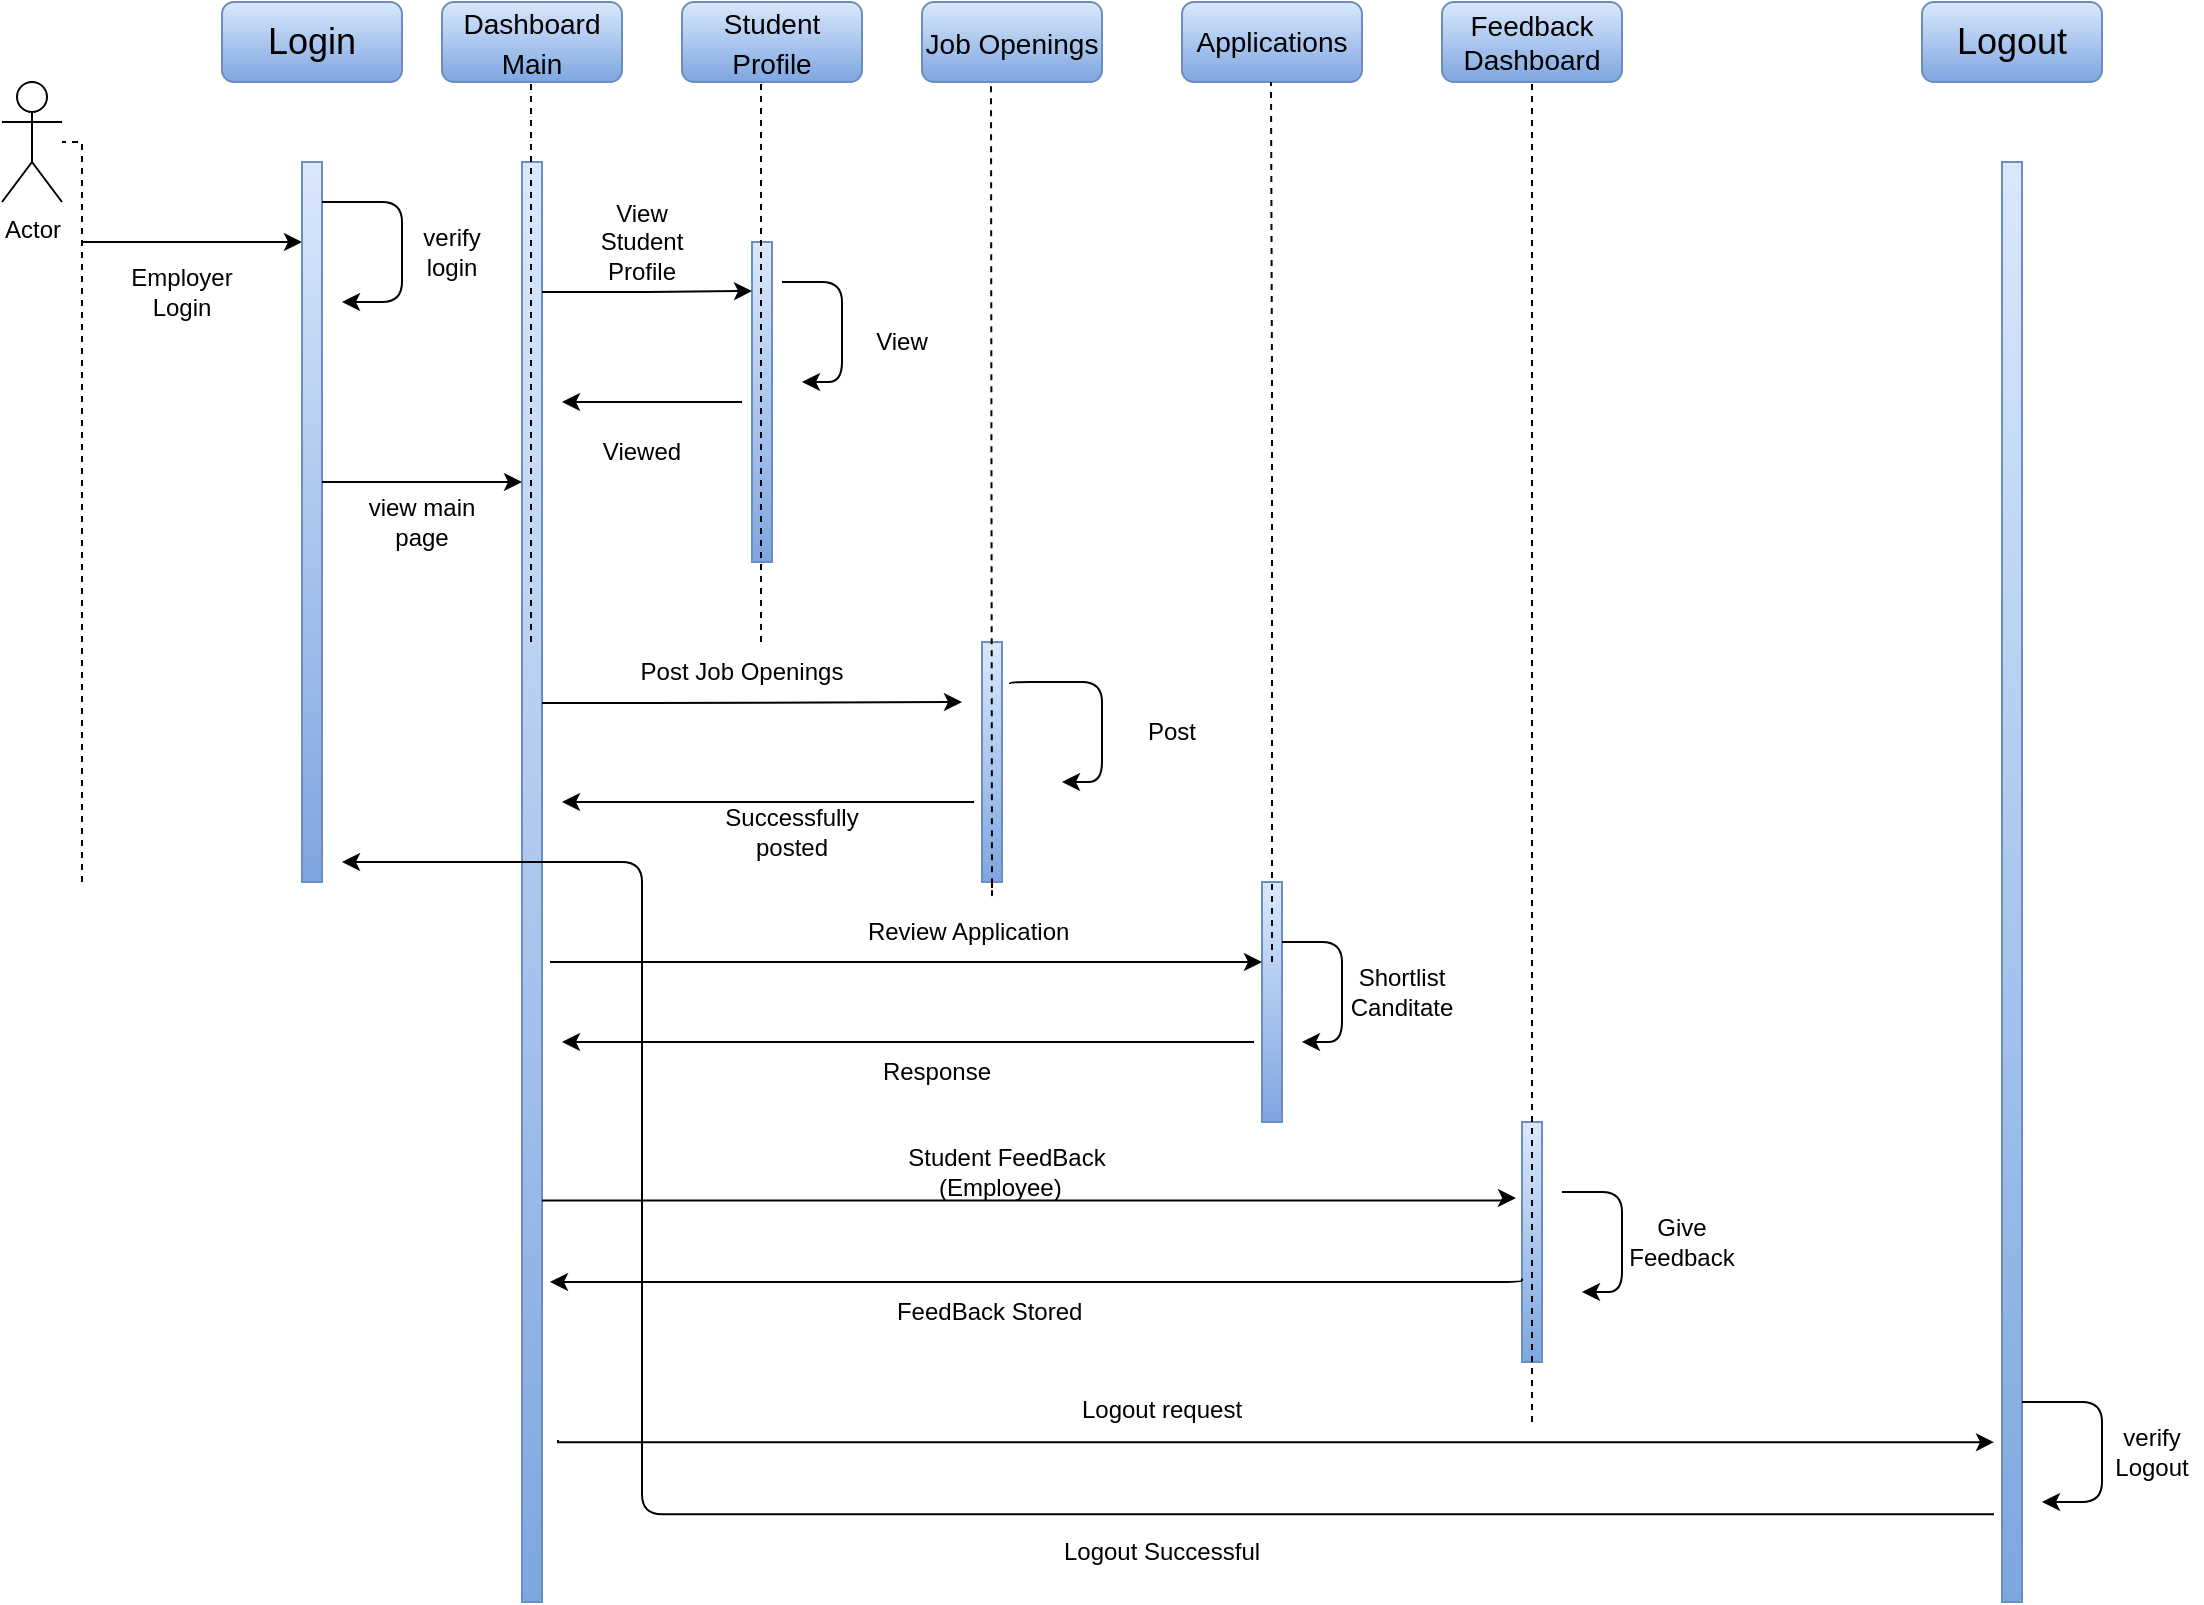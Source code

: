 <mxfile version="15.4.0" type="device"><diagram id="kgpKYQtTHZ0yAKxKKP6v" name="Page-1"><mxGraphModel dx="946" dy="617" grid="1" gridSize="10" guides="1" tooltips="1" connect="1" arrows="1" fold="1" page="1" pageScale="1" pageWidth="850" pageHeight="1100" math="0" shadow="0"><root><mxCell id="0"/><mxCell id="1" parent="0"/><mxCell id="eHZFl4jWqq0me2gMz274-1" value="Actor" style="shape=umlActor;verticalLabelPosition=bottom;verticalAlign=top;html=1;outlineConnect=0;" parent="1" vertex="1"><mxGeometry x="40" y="80" width="30" height="60" as="geometry"/></mxCell><mxCell id="eHZFl4jWqq0me2gMz274-4" value="" style="endArrow=none;dashed=1;html=1;rounded=0;edgeStyle=orthogonalEdgeStyle;" parent="1" target="eHZFl4jWqq0me2gMz274-1" edge="1"><mxGeometry width="50" height="50" relative="1" as="geometry"><mxPoint x="80" y="480" as="sourcePoint"/><mxPoint x="120" y="120" as="targetPoint"/><Array as="points"><mxPoint x="80" y="400"/><mxPoint x="80" y="120"/></Array></mxGeometry></mxCell><mxCell id="eHZFl4jWqq0me2gMz274-5" value="" style="endArrow=classic;html=1;rounded=0;edgeStyle=orthogonalEdgeStyle;" parent="1" edge="1"><mxGeometry width="50" height="50" relative="1" as="geometry"><mxPoint x="80" y="160" as="sourcePoint"/><mxPoint x="190" y="160" as="targetPoint"/></mxGeometry></mxCell><mxCell id="eHZFl4jWqq0me2gMz274-6" value="Employer&lt;br&gt;Login" style="text;html=1;strokeColor=none;fillColor=none;align=center;verticalAlign=middle;whiteSpace=wrap;rounded=0;" parent="1" vertex="1"><mxGeometry x="100" y="170" width="60" height="30" as="geometry"/></mxCell><mxCell id="eHZFl4jWqq0me2gMz274-7" value="&lt;font style=&quot;font-size: 18px&quot;&gt;Login&lt;/font&gt;" style="rounded=1;whiteSpace=wrap;html=1;fillColor=#dae8fc;strokeColor=#6c8ebf;gradientColor=#7ea6e0;" parent="1" vertex="1"><mxGeometry x="150" y="40" width="90" height="40" as="geometry"/></mxCell><mxCell id="eHZFl4jWqq0me2gMz274-12" value="&lt;font style=&quot;font-size: 14px&quot;&gt;Dashboard&lt;br&gt;Main&lt;/font&gt;" style="rounded=1;whiteSpace=wrap;html=1;gradientColor=#7ea6e0;fillColor=#dae8fc;strokeColor=#6c8ebf;fontSize=16;" parent="1" vertex="1"><mxGeometry x="260" y="40" width="90" height="40" as="geometry"/></mxCell><mxCell id="eHZFl4jWqq0me2gMz274-13" value="&lt;font style=&quot;font-size: 14px&quot;&gt;Student Profile&lt;/font&gt;" style="rounded=1;whiteSpace=wrap;html=1;gradientColor=#7ea6e0;fillColor=#dae8fc;strokeColor=#6c8ebf;fontSize=16;" parent="1" vertex="1"><mxGeometry x="380" y="40" width="90" height="40" as="geometry"/></mxCell><mxCell id="eHZFl4jWqq0me2gMz274-14" value="&lt;span style=&quot;font-size: 14px&quot;&gt;Job Openings&lt;/span&gt;" style="rounded=1;whiteSpace=wrap;html=1;gradientColor=#7ea6e0;fillColor=#dae8fc;strokeColor=#6c8ebf;fontSize=16;" parent="1" vertex="1"><mxGeometry x="500" y="40" width="90" height="40" as="geometry"/></mxCell><mxCell id="eHZFl4jWqq0me2gMz274-15" value="&lt;font&gt;&lt;font style=&quot;font-size: 14px&quot;&gt;&lt;font&gt;Feedback&lt;br&gt;&lt;/font&gt;&lt;font&gt;Dashboard&lt;/font&gt;&lt;/font&gt;&lt;br&gt;&lt;/font&gt;" style="rounded=1;whiteSpace=wrap;html=1;gradientColor=#7ea6e0;fillColor=#dae8fc;strokeColor=#6c8ebf;" parent="1" vertex="1"><mxGeometry x="760" y="40" width="90" height="40" as="geometry"/></mxCell><mxCell id="eHZFl4jWqq0me2gMz274-16" value="&lt;span style=&quot;font-size: 18px&quot;&gt;Logout&lt;/span&gt;" style="rounded=1;whiteSpace=wrap;html=1;gradientColor=#7ea6e0;fillColor=#dae8fc;strokeColor=#6c8ebf;" parent="1" vertex="1"><mxGeometry x="1000" y="40" width="90" height="40" as="geometry"/></mxCell><mxCell id="eHZFl4jWqq0me2gMz274-17" value="" style="html=1;points=[];perimeter=orthogonalPerimeter;gradientColor=#7ea6e0;fillColor=#dae8fc;strokeColor=#6c8ebf;" parent="1" vertex="1"><mxGeometry x="190" y="120" width="10" height="360" as="geometry"/></mxCell><mxCell id="eHZFl4jWqq0me2gMz274-18" value="" style="html=1;points=[];perimeter=orthogonalPerimeter;gradientColor=#7ea6e0;fillColor=#dae8fc;strokeColor=#6c8ebf;" parent="1" vertex="1"><mxGeometry x="300" y="120" width="10" height="720" as="geometry"/></mxCell><mxCell id="eHZFl4jWqq0me2gMz274-19" value="" style="html=1;points=[];perimeter=orthogonalPerimeter;gradientColor=#7ea6e0;fillColor=#dae8fc;strokeColor=#6c8ebf;" parent="1" vertex="1"><mxGeometry x="415" y="160" width="10" height="160" as="geometry"/></mxCell><mxCell id="eHZFl4jWqq0me2gMz274-21" value="" style="html=1;points=[];perimeter=orthogonalPerimeter;gradientColor=#7ea6e0;fillColor=#dae8fc;strokeColor=#6c8ebf;" parent="1" vertex="1"><mxGeometry x="800" y="600" width="10" height="120" as="geometry"/></mxCell><mxCell id="eHZFl4jWqq0me2gMz274-22" value="" style="html=1;points=[];perimeter=orthogonalPerimeter;gradientColor=#7ea6e0;fillColor=#dae8fc;strokeColor=#6c8ebf;" parent="1" vertex="1"><mxGeometry x="1040" y="120" width="10" height="720" as="geometry"/></mxCell><mxCell id="eHZFl4jWqq0me2gMz274-25" value="" style="endArrow=classic;html=1;rounded=1;edgeStyle=orthogonalEdgeStyle;" parent="1" edge="1"><mxGeometry width="50" height="50" relative="1" as="geometry"><mxPoint x="200" y="140" as="sourcePoint"/><mxPoint x="210" y="190" as="targetPoint"/><Array as="points"><mxPoint x="200" y="140"/><mxPoint x="240" y="140"/><mxPoint x="240" y="190"/></Array></mxGeometry></mxCell><mxCell id="eHZFl4jWqq0me2gMz274-26" value="verify&lt;br&gt;login" style="text;html=1;strokeColor=none;fillColor=none;align=center;verticalAlign=middle;whiteSpace=wrap;rounded=0;" parent="1" vertex="1"><mxGeometry x="240" y="150" width="50" height="30" as="geometry"/></mxCell><mxCell id="eHZFl4jWqq0me2gMz274-27" value="" style="endArrow=classic;html=1;rounded=0;edgeStyle=orthogonalEdgeStyle;" parent="1" edge="1"><mxGeometry width="50" height="50" relative="1" as="geometry"><mxPoint x="200" y="280" as="sourcePoint"/><mxPoint x="300" y="280" as="targetPoint"/></mxGeometry></mxCell><mxCell id="eHZFl4jWqq0me2gMz274-28" value="view main page" style="text;html=1;strokeColor=none;fillColor=none;align=center;verticalAlign=middle;whiteSpace=wrap;rounded=0;" parent="1" vertex="1"><mxGeometry x="220" y="285" width="60" height="30" as="geometry"/></mxCell><mxCell id="eHZFl4jWqq0me2gMz274-30" value="" style="endArrow=classic;html=1;rounded=0;edgeStyle=orthogonalEdgeStyle;" parent="1" edge="1"><mxGeometry width="50" height="50" relative="1" as="geometry"><mxPoint x="310" y="185" as="sourcePoint"/><mxPoint x="415" y="184.5" as="targetPoint"/><Array as="points"><mxPoint x="363" y="185"/></Array></mxGeometry></mxCell><mxCell id="eHZFl4jWqq0me2gMz274-32" value="" style="endArrow=classic;html=1;rounded=1;edgeStyle=orthogonalEdgeStyle;" parent="1" edge="1"><mxGeometry width="50" height="50" relative="1" as="geometry"><mxPoint x="430" y="180" as="sourcePoint"/><mxPoint x="440" y="230" as="targetPoint"/><Array as="points"><mxPoint x="460" y="180"/><mxPoint x="460" y="230"/></Array></mxGeometry></mxCell><mxCell id="eHZFl4jWqq0me2gMz274-34" value="View" style="text;html=1;strokeColor=none;fillColor=none;align=center;verticalAlign=middle;whiteSpace=wrap;rounded=0;" parent="1" vertex="1"><mxGeometry x="460" y="190" width="60" height="40" as="geometry"/></mxCell><mxCell id="eHZFl4jWqq0me2gMz274-35" value="View Student Profile" style="text;html=1;strokeColor=none;fillColor=none;align=center;verticalAlign=middle;whiteSpace=wrap;rounded=0;" parent="1" vertex="1"><mxGeometry x="330" y="140" width="60" height="40" as="geometry"/></mxCell><mxCell id="eHZFl4jWqq0me2gMz274-39" value="" style="endArrow=classic;html=1;rounded=1;edgeStyle=orthogonalEdgeStyle;" parent="1" edge="1"><mxGeometry width="50" height="50" relative="1" as="geometry"><mxPoint x="410" y="240" as="sourcePoint"/><mxPoint x="320" y="240" as="targetPoint"/><Array as="points"><mxPoint x="320" y="239.5"/><mxPoint x="320" y="239.5"/></Array></mxGeometry></mxCell><mxCell id="eHZFl4jWqq0me2gMz274-40" value="Viewed" style="text;html=1;strokeColor=none;fillColor=none;align=center;verticalAlign=middle;whiteSpace=wrap;rounded=0;" parent="1" vertex="1"><mxGeometry x="330" y="250" width="60" height="30" as="geometry"/></mxCell><mxCell id="eHZFl4jWqq0me2gMz274-41" value="" style="html=1;points=[];perimeter=orthogonalPerimeter;gradientColor=#7ea6e0;fillColor=#dae8fc;strokeColor=#6c8ebf;" parent="1" vertex="1"><mxGeometry x="530" y="360" width="10" height="120" as="geometry"/></mxCell><mxCell id="eHZFl4jWqq0me2gMz274-42" value="" style="endArrow=classic;html=1;rounded=1;edgeStyle=orthogonalEdgeStyle;exitX=1.4;exitY=0.175;exitDx=0;exitDy=0;exitPerimeter=0;" parent="1" source="eHZFl4jWqq0me2gMz274-41" edge="1"><mxGeometry width="50" height="50" relative="1" as="geometry"><mxPoint x="560" y="380" as="sourcePoint"/><mxPoint x="570" y="430" as="targetPoint"/><Array as="points"><mxPoint x="544" y="380"/><mxPoint x="590" y="380"/><mxPoint x="590" y="430"/></Array></mxGeometry></mxCell><mxCell id="eHZFl4jWqq0me2gMz274-44" value="Post Job Openings" style="text;html=1;strokeColor=none;fillColor=none;align=center;verticalAlign=middle;whiteSpace=wrap;rounded=0;" parent="1" vertex="1"><mxGeometry x="310" y="360" width="200" height="30" as="geometry"/></mxCell><mxCell id="eHZFl4jWqq0me2gMz274-45" value="Successfully&lt;br&gt;posted" style="text;html=1;strokeColor=none;fillColor=none;align=center;verticalAlign=middle;whiteSpace=wrap;rounded=0;" parent="1" vertex="1"><mxGeometry x="360" y="440" width="150" height="30" as="geometry"/></mxCell><mxCell id="eHZFl4jWqq0me2gMz274-47" value="" style="endArrow=classic;html=1;rounded=0;edgeStyle=orthogonalEdgeStyle;" parent="1" edge="1"><mxGeometry width="50" height="50" relative="1" as="geometry"><mxPoint x="310" y="390.5" as="sourcePoint"/><mxPoint x="520" y="390" as="targetPoint"/><Array as="points"><mxPoint x="363" y="390.5"/></Array></mxGeometry></mxCell><mxCell id="eHZFl4jWqq0me2gMz274-49" value="" style="endArrow=classic;html=1;rounded=1;edgeStyle=orthogonalEdgeStyle;exitX=-0.4;exitY=0.667;exitDx=0;exitDy=0;exitPerimeter=0;" parent="1" source="eHZFl4jWqq0me2gMz274-41" edge="1"><mxGeometry width="50" height="50" relative="1" as="geometry"><mxPoint x="515" y="440" as="sourcePoint"/><mxPoint x="320" y="440" as="targetPoint"/><Array as="points"/></mxGeometry></mxCell><mxCell id="eHZFl4jWqq0me2gMz274-50" value="Post" style="text;html=1;strokeColor=none;fillColor=none;align=center;verticalAlign=middle;whiteSpace=wrap;rounded=0;" parent="1" vertex="1"><mxGeometry x="590" y="380" width="70" height="50" as="geometry"/></mxCell><mxCell id="eHZFl4jWqq0me2gMz274-51" value="" style="endArrow=none;dashed=1;html=1;rounded=1;edgeStyle=orthogonalEdgeStyle;" parent="1" edge="1"><mxGeometry width="50" height="50" relative="1" as="geometry"><mxPoint x="419.5" y="360" as="sourcePoint"/><mxPoint x="419.5" y="80" as="targetPoint"/><Array as="points"><mxPoint x="419.5" y="230"/><mxPoint x="419.5" y="230"/></Array></mxGeometry></mxCell><mxCell id="eHZFl4jWqq0me2gMz274-52" value="" style="endArrow=none;dashed=1;html=1;rounded=1;edgeStyle=orthogonalEdgeStyle;" parent="1" edge="1"><mxGeometry width="50" height="50" relative="1" as="geometry"><mxPoint x="535" y="480" as="sourcePoint"/><mxPoint x="534.5" y="80" as="targetPoint"/><Array as="points"><mxPoint x="535" y="490"/><mxPoint x="535" y="230"/></Array></mxGeometry></mxCell><mxCell id="eHZFl4jWqq0me2gMz274-54" value="" style="endArrow=none;dashed=1;html=1;rounded=1;edgeStyle=orthogonalEdgeStyle;" parent="1" edge="1"><mxGeometry width="50" height="50" relative="1" as="geometry"><mxPoint x="304.5" y="360" as="sourcePoint"/><mxPoint x="304.5" y="80" as="targetPoint"/><Array as="points"><mxPoint x="304.5" y="230"/><mxPoint x="304.5" y="230"/></Array></mxGeometry></mxCell><mxCell id="eHZFl4jWqq0me2gMz274-55" value="&lt;font style=&quot;font-size: 14px&quot;&gt;Applications&lt;/font&gt;" style="rounded=1;whiteSpace=wrap;html=1;gradientColor=#7ea6e0;fillColor=#dae8fc;strokeColor=#6c8ebf;" parent="1" vertex="1"><mxGeometry x="630" y="40" width="90" height="40" as="geometry"/></mxCell><mxCell id="eHZFl4jWqq0me2gMz274-56" value="" style="html=1;points=[];perimeter=orthogonalPerimeter;gradientColor=#7ea6e0;fillColor=#dae8fc;strokeColor=#6c8ebf;" parent="1" vertex="1"><mxGeometry x="670" y="480" width="10" height="120" as="geometry"/></mxCell><mxCell id="eHZFl4jWqq0me2gMz274-58" value="" style="endArrow=none;dashed=1;html=1;rounded=1;edgeStyle=orthogonalEdgeStyle;" parent="1" edge="1"><mxGeometry width="50" height="50" relative="1" as="geometry"><mxPoint x="675" y="520" as="sourcePoint"/><mxPoint x="674.5" y="80" as="targetPoint"/><Array as="points"><mxPoint x="674.5" y="230"/><mxPoint x="674.5" y="230"/></Array></mxGeometry></mxCell><mxCell id="eHZFl4jWqq0me2gMz274-60" value="" style="endArrow=classic;html=1;rounded=1;edgeStyle=orthogonalEdgeStyle;" parent="1" edge="1"><mxGeometry width="50" height="50" relative="1" as="geometry"><mxPoint x="680" y="510" as="sourcePoint"/><mxPoint x="690" y="560" as="targetPoint"/><Array as="points"><mxPoint x="710" y="510"/><mxPoint x="710" y="560"/></Array></mxGeometry></mxCell><mxCell id="eHZFl4jWqq0me2gMz274-61" value="Shortlist Canditate" style="text;html=1;strokeColor=none;fillColor=none;align=center;verticalAlign=middle;whiteSpace=wrap;rounded=0;" parent="1" vertex="1"><mxGeometry x="710" y="510" width="60" height="50" as="geometry"/></mxCell><mxCell id="eHZFl4jWqq0me2gMz274-62" value="Review Application&amp;nbsp;" style="text;html=1;strokeColor=none;fillColor=none;align=center;verticalAlign=middle;whiteSpace=wrap;rounded=0;" parent="1" vertex="1"><mxGeometry x="400" y="490" width="250" height="30" as="geometry"/></mxCell><mxCell id="eHZFl4jWqq0me2gMz274-63" value="Response" style="text;html=1;strokeColor=none;fillColor=none;align=center;verticalAlign=middle;whiteSpace=wrap;rounded=0;" parent="1" vertex="1"><mxGeometry x="425" y="560" width="165" height="30" as="geometry"/></mxCell><mxCell id="eHZFl4jWqq0me2gMz274-64" value="" style="endArrow=classic;html=1;rounded=0;edgeStyle=orthogonalEdgeStyle;" parent="1" edge="1"><mxGeometry width="50" height="50" relative="1" as="geometry"><mxPoint x="314" y="520" as="sourcePoint"/><mxPoint x="670" y="520" as="targetPoint"/><Array as="points"><mxPoint x="314" y="520"/></Array></mxGeometry></mxCell><mxCell id="eHZFl4jWqq0me2gMz274-65" value="" style="endArrow=classic;html=1;rounded=1;edgeStyle=orthogonalEdgeStyle;exitX=-0.4;exitY=0.667;exitDx=0;exitDy=0;exitPerimeter=0;" parent="1" edge="1"><mxGeometry width="50" height="50" relative="1" as="geometry"><mxPoint x="666" y="560.04" as="sourcePoint"/><mxPoint x="320" y="560" as="targetPoint"/><Array as="points"/></mxGeometry></mxCell><mxCell id="eHZFl4jWqq0me2gMz274-68" value="" style="endArrow=none;dashed=1;html=1;rounded=1;edgeStyle=orthogonalEdgeStyle;" parent="1" edge="1"><mxGeometry width="50" height="50" relative="1" as="geometry"><mxPoint x="805" y="750" as="sourcePoint"/><mxPoint x="805" y="80" as="targetPoint"/><Array as="points"/></mxGeometry></mxCell><mxCell id="eHZFl4jWqq0me2gMz274-71" value="" style="endArrow=classic;html=1;rounded=0;edgeStyle=orthogonalEdgeStyle;exitX=1.4;exitY=0.667;exitDx=0;exitDy=0;exitPerimeter=0;entryX=-0.3;entryY=0.292;entryDx=0;entryDy=0;entryPerimeter=0;" parent="1" edge="1"><mxGeometry width="50" height="50" relative="1" as="geometry"><mxPoint x="310" y="639.2" as="sourcePoint"/><mxPoint x="797" y="638.04" as="targetPoint"/><Array as="points"><mxPoint x="791" y="639"/><mxPoint x="791" y="638"/></Array></mxGeometry></mxCell><mxCell id="eHZFl4jWqq0me2gMz274-74" value="" style="endArrow=classic;html=1;rounded=0;edgeStyle=orthogonalEdgeStyle;entryX=-0.4;entryY=0.889;entryDx=0;entryDy=0;entryPerimeter=0;" parent="1" target="eHZFl4jWqq0me2gMz274-22" edge="1"><mxGeometry width="50" height="50" relative="1" as="geometry"><mxPoint x="318" y="759" as="sourcePoint"/><mxPoint x="934" y="759" as="targetPoint"/><Array as="points"><mxPoint x="318" y="760"/></Array></mxGeometry></mxCell><mxCell id="eHZFl4jWqq0me2gMz274-75" value="" style="endArrow=classic;html=1;rounded=1;edgeStyle=orthogonalEdgeStyle;exitX=-0.4;exitY=0.939;exitDx=0;exitDy=0;exitPerimeter=0;" parent="1" source="eHZFl4jWqq0me2gMz274-22" edge="1"><mxGeometry width="50" height="50" relative="1" as="geometry"><mxPoint x="934" y="797.04" as="sourcePoint"/><mxPoint x="210" y="470" as="targetPoint"/><Array as="points"><mxPoint x="360" y="796"/><mxPoint x="360" y="470"/></Array></mxGeometry></mxCell><mxCell id="eHZFl4jWqq0me2gMz274-76" value="Logout request" style="text;html=1;strokeColor=none;fillColor=none;align=center;verticalAlign=middle;whiteSpace=wrap;rounded=0;" parent="1" vertex="1"><mxGeometry x="530" y="729" width="180" height="30" as="geometry"/></mxCell><mxCell id="eHZFl4jWqq0me2gMz274-77" value="" style="endArrow=classic;html=1;rounded=1;edgeStyle=orthogonalEdgeStyle;" parent="1" edge="1"><mxGeometry width="50" height="50" relative="1" as="geometry"><mxPoint x="1050" y="740" as="sourcePoint"/><mxPoint x="1060" y="790" as="targetPoint"/><Array as="points"><mxPoint x="1050" y="740"/><mxPoint x="1090" y="740"/><mxPoint x="1090" y="790"/></Array></mxGeometry></mxCell><mxCell id="eHZFl4jWqq0me2gMz274-78" value="verify&lt;br&gt;Logout" style="text;html=1;strokeColor=none;fillColor=none;align=center;verticalAlign=middle;whiteSpace=wrap;rounded=0;" parent="1" vertex="1"><mxGeometry x="1090" y="750" width="50" height="30" as="geometry"/></mxCell><mxCell id="eHZFl4jWqq0me2gMz274-79" value="Logout Successful" style="text;html=1;strokeColor=none;fillColor=none;align=center;verticalAlign=middle;whiteSpace=wrap;rounded=0;" parent="1" vertex="1"><mxGeometry x="530" y="800" width="180" height="30" as="geometry"/></mxCell><mxCell id="AvWOPbK2fjpCcNhjPv-6-14" value="" style="endArrow=classic;html=1;rounded=1;edgeStyle=orthogonalEdgeStyle;exitX=-0.4;exitY=0.667;exitDx=0;exitDy=0;exitPerimeter=0;entryX=1.4;entryY=0.751;entryDx=0;entryDy=0;entryPerimeter=0;" parent="1" edge="1"><mxGeometry width="50" height="50" relative="1" as="geometry"><mxPoint x="800" y="678.32" as="sourcePoint"/><mxPoint x="314" y="680" as="targetPoint"/><Array as="points"><mxPoint x="800" y="680.28"/></Array></mxGeometry></mxCell><mxCell id="SBOTZ0JcBnNzGBRa7xO0-3" value="FeedBack Stored&amp;nbsp;" style="text;html=1;strokeColor=none;fillColor=none;align=center;verticalAlign=middle;whiteSpace=wrap;rounded=0;" vertex="1" parent="1"><mxGeometry x="452.5" y="680" width="165" height="30" as="geometry"/></mxCell><mxCell id="SBOTZ0JcBnNzGBRa7xO0-4" value="" style="endArrow=classic;html=1;rounded=1;edgeStyle=orthogonalEdgeStyle;" edge="1" parent="1"><mxGeometry width="50" height="50" relative="1" as="geometry"><mxPoint x="820" y="635" as="sourcePoint"/><mxPoint x="830" y="685" as="targetPoint"/><Array as="points"><mxPoint x="850" y="635"/><mxPoint x="850" y="685"/></Array></mxGeometry></mxCell><mxCell id="SBOTZ0JcBnNzGBRa7xO0-5" value="Give Feedback" style="text;html=1;strokeColor=none;fillColor=none;align=center;verticalAlign=middle;whiteSpace=wrap;rounded=0;" vertex="1" parent="1"><mxGeometry x="850" y="635" width="60" height="50" as="geometry"/></mxCell><mxCell id="SBOTZ0JcBnNzGBRa7xO0-6" value="Student FeedBack (Employee)&amp;nbsp;&amp;nbsp;" style="text;html=1;strokeColor=none;fillColor=none;align=center;verticalAlign=middle;whiteSpace=wrap;rounded=0;" vertex="1" parent="1"><mxGeometry x="460" y="610" width="165" height="30" as="geometry"/></mxCell></root></mxGraphModel></diagram></mxfile>